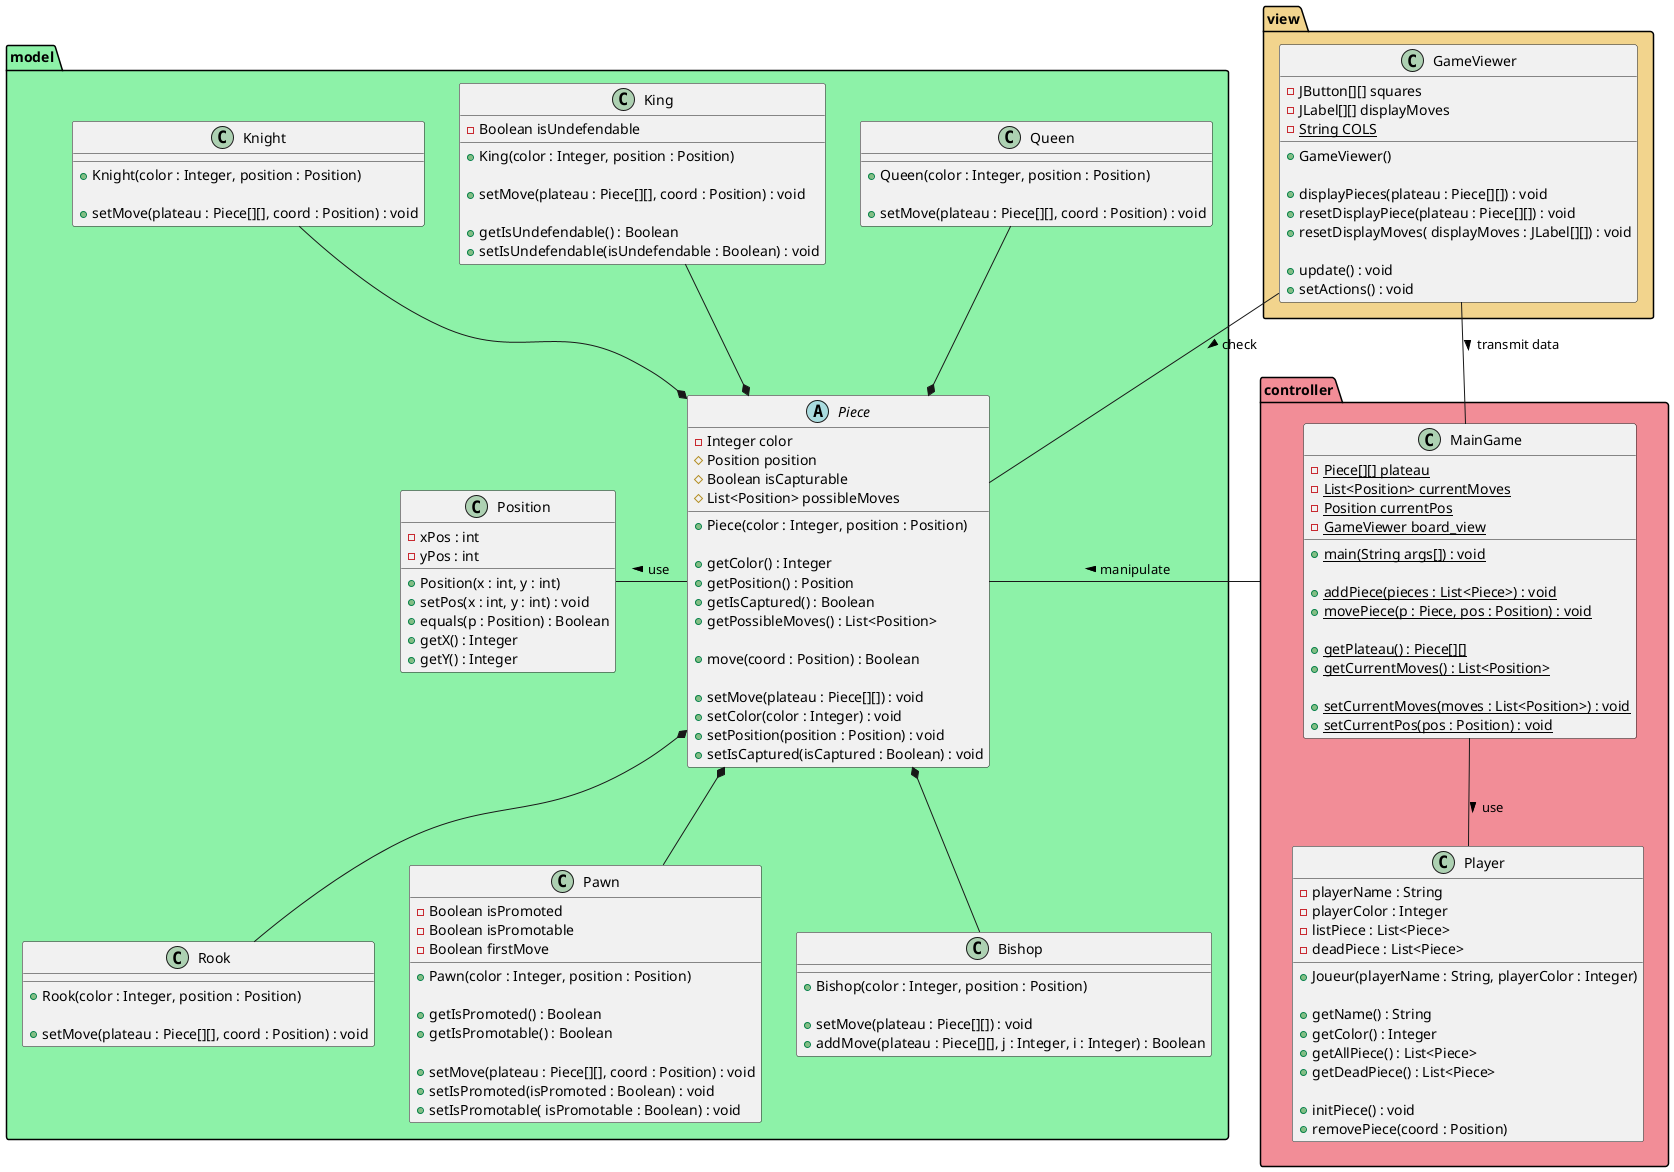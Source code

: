 @startuml
/'=================================
  ===          MODEL            ===
  ================================='/
package model #8df2a8{
    abstract class Piece {
        - Integer color
        # Position position
        # Boolean isCapturable
        # List<Position> possibleMoves

        + Piece(color : Integer, position : Position)

        + getColor() : Integer
        + getPosition() : Position
        + getIsCaptured() : Boolean
        + getPossibleMoves() : List<Position>

        + move(coord : Position) : Boolean

        + setMove(plateau : Piece[][]) : void
        + setColor(color : Integer) : void
        + setPosition(position : Position) : void
        + setIsCaptured(isCaptured : Boolean) : void

    }

    class Position{
        - xPos : int
        - yPos : int

        + Position(x : int, y : int)
        + setPos(x : int, y : int) : void
        + equals(p : Position) : Boolean
        + getX() : Integer
        + getY() : Integer
    }

    class Queen{
        + Queen(color : Integer, position : Position)

        + setMove(plateau : Piece[][], coord : Position) : void
    }

    class Rook{
        + Rook(color : Integer, position : Position)

        + setMove(plateau : Piece[][], coord : Position) : void
    }

    class Pawn{
        - Boolean isPromoted
        - Boolean isPromotable
        - Boolean firstMove

        + Pawn(color : Integer, position : Position)

        + getIsPromoted() : Boolean
        + getIsPromotable() : Boolean

        + setMove(plateau : Piece[][], coord : Position) : void
        + setIsPromoted(isPromoted : Boolean) : void
        + setIsPromotable( isPromotable : Boolean) : void
    }

    class King{
        - Boolean isUndefendable

        + King(color : Integer, position : Position)

        + setMove(plateau : Piece[][], coord : Position) : void

        + getIsUndefendable() : Boolean
        + setIsUndefendable(isUndefendable : Boolean) : void
    }

    class Bishop{
        + Bishop(color : Integer, position : Position)

        + setMove(plateau : Piece[][]) : void
        + addMove(plateau : Piece[][], j : Integer, i : Integer) : Boolean
    }

    class Knight{
        + Knight(color : Integer, position : Position)

        + setMove(plateau : Piece[][], coord : Position) : void
    }
}
/'=================================
  ===        CONTROLLER         ===
  ================================='/
package controller #f28d97{
    class MainGame{
        - {static} Piece[][] plateau
        - {static} List<Position> currentMoves
        - {static} Position currentPos
        - {static} GameViewer board_view

        + {static} main(String args[]) : void

        + {static} addPiece(pieces : List<Piece>) : void
        + {static} movePiece(p : Piece, pos : Position) : void

        + {static} getPlateau() : Piece[][]
        + {static} getCurrentMoves() : List<Position>

        + {static} setCurrentMoves(moves : List<Position>) : void
        + {static} setCurrentPos(pos : Position) : void

    }

    class Player {
            - playerName : String
            - playerColor : Integer
            - listPiece : List<Piece>
            - deadPiece : List<Piece>

            + Joueur(playerName : String, playerColor : Integer)

            + getName() : String
            + getColor() : Integer
            + getAllPiece() : List<Piece>
            + getDeadPiece() : List<Piece>

            + initPiece() : void
            + removePiece(coord : Position)
        }
}
/'=================================
  ===           VIEW            ===
  ================================='/
package view #f2d48d{


    class GameViewer {
        - JButton[][] squares
        - JLabel[][] displayMoves
        - {static} String COLS

        + GameViewer()

        + displayPieces(plateau : Piece[][]) : void
        + resetDisplayPiece(plateau : Piece[][]) : void
        + resetDisplayMoves( displayMoves : JLabel[][]) : void

        + update() : void
        + setActions() : void

    }
}
/'=================================
  ===          LINKS            ===
  ================================='/

Position - Piece : use <

MainGame -d- Player : use >
controller - Piece : manipulate >
GameViewer -- Piece : check >
GameViewer - MainGame : transmit data  >

Knight --* Piece
Piece *-- Pawn
Piece *-- Bishop
Piece *-- Rook
King --* Piece
Piece *-u- Queen


@enduml